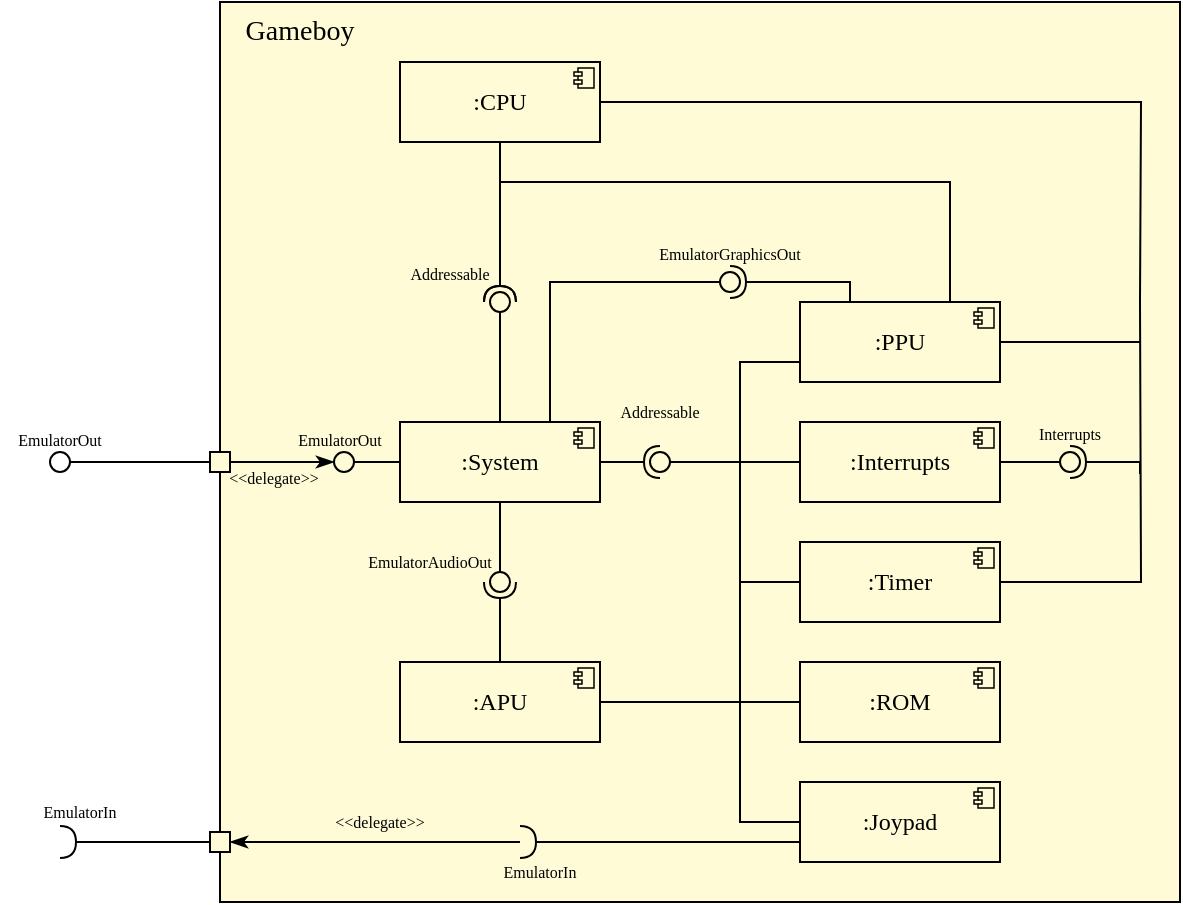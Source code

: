 <mxfile version="20.8.16" type="device"><diagram name="Page-1" id="929967ad-93f9-6ef4-fab6-5d389245f69c"><mxGraphModel dx="954" dy="674" grid="1" gridSize="10" guides="1" tooltips="1" connect="1" arrows="1" fold="1" page="1" pageScale="1.5" pageWidth="1169" pageHeight="826" background="none" math="0" shadow="0"><root><mxCell id="0" style=";html=1;"/><mxCell id="1" style=";html=1;" parent="0"/><mxCell id="gRQ-MjNsOwhOMPGZUqaO-1" value="" style="rounded=0;whiteSpace=wrap;html=1;align=left;verticalAlign=top;movable=1;resizable=1;rotatable=1;deletable=1;editable=1;locked=0;connectable=1;fillColor=#FEFBD6;" parent="1" vertex="1"><mxGeometry x="440" y="200" width="480" height="450" as="geometry"/></mxCell><mxCell id="gRQ-MjNsOwhOMPGZUqaO-2" value=":System" style="rounded=0;whiteSpace=wrap;html=1;fontFamily=CMU Serif;fillColor=#FEFBD6;" parent="1" vertex="1"><mxGeometry x="530" y="410" width="100" height="40" as="geometry"/></mxCell><mxCell id="gRQ-MjNsOwhOMPGZUqaO-37" style="edgeStyle=orthogonalEdgeStyle;rounded=0;orthogonalLoop=1;jettySize=auto;html=1;exitX=1;exitY=0.5;exitDx=0;exitDy=0;endArrow=none;endFill=0;fontFamily=CMU Serif;" parent="1" source="gRQ-MjNsOwhOMPGZUqaO-3" edge="1"><mxGeometry relative="1" as="geometry"><mxPoint x="900.0" y="350" as="targetPoint"/></mxGeometry></mxCell><mxCell id="gRQ-MjNsOwhOMPGZUqaO-3" value=":CPU" style="rounded=0;whiteSpace=wrap;html=1;fontFamily=CMU Serif;fillColor=#FEFBD6;" parent="1" vertex="1"><mxGeometry x="530" y="230" width="100" height="40" as="geometry"/></mxCell><mxCell id="gRQ-MjNsOwhOMPGZUqaO-4" value=":APU" style="rounded=0;whiteSpace=wrap;html=1;fontFamily=CMU Serif;fillColor=#FEFBD6;" parent="1" vertex="1"><mxGeometry x="530" y="530" width="100" height="40" as="geometry"/></mxCell><mxCell id="gRQ-MjNsOwhOMPGZUqaO-35" style="edgeStyle=orthogonalEdgeStyle;rounded=0;orthogonalLoop=1;jettySize=auto;html=1;exitX=1;exitY=0.5;exitDx=0;exitDy=0;endArrow=none;endFill=0;fontFamily=CMU Serif;" parent="1" source="gRQ-MjNsOwhOMPGZUqaO-5" edge="1"><mxGeometry relative="1" as="geometry"><mxPoint x="900" y="370" as="targetPoint"/><Array as="points"><mxPoint x="900" y="370"/></Array></mxGeometry></mxCell><mxCell id="gRQ-MjNsOwhOMPGZUqaO-103" style="edgeStyle=orthogonalEdgeStyle;rounded=0;orthogonalLoop=1;jettySize=auto;html=1;exitX=0;exitY=0.5;exitDx=0;exitDy=0;endArrow=none;endFill=0;fontFamily=CMU Serif;" parent="1" source="gRQ-MjNsOwhOMPGZUqaO-5" target="gRQ-MjNsOwhOMPGZUqaO-115" edge="1"><mxGeometry relative="1" as="geometry"><mxPoint x="660.0" y="420.02" as="targetPoint"/><Array as="points"><mxPoint x="730" y="380"/><mxPoint x="700" y="380"/><mxPoint x="700" y="430"/></Array></mxGeometry></mxCell><mxCell id="gRQ-MjNsOwhOMPGZUqaO-5" value=":PPU" style="rounded=0;whiteSpace=wrap;html=1;fontFamily=CMU Serif;fillColor=#FEFBD6;" parent="1" vertex="1"><mxGeometry x="730" y="350" width="100" height="40" as="geometry"/></mxCell><mxCell id="gRQ-MjNsOwhOMPGZUqaO-36" style="edgeStyle=orthogonalEdgeStyle;rounded=0;orthogonalLoop=1;jettySize=auto;html=1;exitX=1;exitY=0.5;exitDx=0;exitDy=0;endArrow=none;endFill=0;fontFamily=CMU Serif;" parent="1" source="gRQ-MjNsOwhOMPGZUqaO-6" edge="1"><mxGeometry relative="1" as="geometry"><mxPoint x="900.0" y="350" as="targetPoint"/></mxGeometry></mxCell><mxCell id="gRQ-MjNsOwhOMPGZUqaO-6" value=":Timer" style="rounded=0;whiteSpace=wrap;html=1;fontFamily=CMU Serif;fillColor=#FEFBD6;" parent="1" vertex="1"><mxGeometry x="730" y="470" width="100" height="40" as="geometry"/></mxCell><mxCell id="gRQ-MjNsOwhOMPGZUqaO-7" value=":Interrupts" style="rounded=0;whiteSpace=wrap;html=1;fontFamily=CMU Serif;fillColor=#FEFBD6;" parent="1" vertex="1"><mxGeometry x="730" y="410" width="100" height="40" as="geometry"/></mxCell><mxCell id="gRQ-MjNsOwhOMPGZUqaO-12" value="" style="rounded=0;orthogonalLoop=1;jettySize=auto;html=1;endArrow=none;endFill=0;sketch=0;sourcePerimeterSpacing=0;targetPerimeterSpacing=0;exitX=0.5;exitY=0;exitDx=0;exitDy=0;fontFamily=CMU Serif;" parent="1" source="gRQ-MjNsOwhOMPGZUqaO-2" target="gRQ-MjNsOwhOMPGZUqaO-14" edge="1"><mxGeometry relative="1" as="geometry"><mxPoint x="650" y="375" as="sourcePoint"/><mxPoint x="570" y="355" as="targetPoint"/></mxGeometry></mxCell><mxCell id="gRQ-MjNsOwhOMPGZUqaO-13" value="" style="rounded=0;orthogonalLoop=1;jettySize=auto;html=1;endArrow=halfCircle;endFill=0;entryX=0.5;entryY=0.5;endSize=6;strokeWidth=1;sketch=0;exitX=0.5;exitY=1;exitDx=0;exitDy=0;fontFamily=CMU Serif;" parent="1" source="gRQ-MjNsOwhOMPGZUqaO-3" target="gRQ-MjNsOwhOMPGZUqaO-14" edge="1"><mxGeometry relative="1" as="geometry"><mxPoint x="690" y="375" as="sourcePoint"/></mxGeometry></mxCell><mxCell id="gRQ-MjNsOwhOMPGZUqaO-14" value="" style="ellipse;whiteSpace=wrap;html=1;align=center;aspect=fixed;resizable=0;points=[];outlineConnect=0;sketch=0;fontFamily=CMU Serif;fillColor=none;" parent="1" vertex="1"><mxGeometry x="575" y="345" width="10" height="10" as="geometry"/></mxCell><mxCell id="gRQ-MjNsOwhOMPGZUqaO-15" value="" style="rounded=0;orthogonalLoop=1;jettySize=auto;html=1;endArrow=none;endFill=0;sketch=0;sourcePerimeterSpacing=0;targetPerimeterSpacing=0;exitX=0;exitY=0.5;exitDx=0;exitDy=0;fontFamily=CMU Serif;edgeStyle=orthogonalEdgeStyle;" parent="1" source="gRQ-MjNsOwhOMPGZUqaO-7" target="gRQ-MjNsOwhOMPGZUqaO-115" edge="1"><mxGeometry relative="1" as="geometry"><mxPoint x="650" y="475" as="sourcePoint"/><mxPoint x="660" y="420" as="targetPoint"/><Array as="points"/></mxGeometry></mxCell><mxCell id="gRQ-MjNsOwhOMPGZUqaO-32" value="" style="rounded=0;orthogonalLoop=1;jettySize=auto;html=1;endArrow=none;endFill=0;sketch=0;sourcePerimeterSpacing=0;targetPerimeterSpacing=0;exitX=1;exitY=0.5;exitDx=0;exitDy=0;edgeStyle=orthogonalEdgeStyle;fontFamily=CMU Serif;" parent="1" source="gRQ-MjNsOwhOMPGZUqaO-7" target="gRQ-MjNsOwhOMPGZUqaO-34" edge="1"><mxGeometry relative="1" as="geometry"><mxPoint x="855" y="350" as="sourcePoint"/></mxGeometry></mxCell><mxCell id="gRQ-MjNsOwhOMPGZUqaO-33" value="" style="rounded=0;orthogonalLoop=1;jettySize=auto;html=1;endArrow=halfCircle;endFill=0;entryX=0.5;entryY=0.5;endSize=6;strokeWidth=1;sketch=0;edgeStyle=orthogonalEdgeStyle;fontFamily=CMU Serif;" parent="1" target="gRQ-MjNsOwhOMPGZUqaO-34" edge="1"><mxGeometry relative="1" as="geometry"><mxPoint x="900" y="436" as="sourcePoint"/><Array as="points"><mxPoint x="900" y="430"/></Array></mxGeometry></mxCell><mxCell id="gRQ-MjNsOwhOMPGZUqaO-34" value="" style="ellipse;whiteSpace=wrap;html=1;align=center;aspect=fixed;resizable=0;points=[];outlineConnect=0;sketch=0;fontFamily=CMU Serif;fillColor=#FEFBD6;" parent="1" vertex="1"><mxGeometry x="860" y="425" width="10" height="10" as="geometry"/></mxCell><mxCell id="gRQ-MjNsOwhOMPGZUqaO-40" value="Addressable" style="text;html=1;strokeColor=none;fillColor=none;align=center;verticalAlign=middle;whiteSpace=wrap;rounded=0;fontSize=8;fontFamily=CMU Serif;" parent="1" vertex="1"><mxGeometry x="630" y="400" width="60" height="10" as="geometry"/></mxCell><mxCell id="gRQ-MjNsOwhOMPGZUqaO-43" value="Interrupts" style="text;html=1;strokeColor=none;fillColor=none;align=center;verticalAlign=middle;whiteSpace=wrap;rounded=0;fontSize=8;fontFamily=CMU Serif;" parent="1" vertex="1"><mxGeometry x="835" y="411" width="60" height="10" as="geometry"/></mxCell><mxCell id="gRQ-MjNsOwhOMPGZUqaO-44" value="Addressable" style="text;html=1;strokeColor=none;fillColor=none;align=center;verticalAlign=middle;whiteSpace=wrap;rounded=0;fontSize=8;fontFamily=CMU Serif;" parent="1" vertex="1"><mxGeometry x="525" y="331" width="60" height="10" as="geometry"/></mxCell><mxCell id="gRQ-MjNsOwhOMPGZUqaO-49" value="" style="rounded=0;orthogonalLoop=1;jettySize=auto;html=1;endArrow=none;endFill=0;sketch=0;sourcePerimeterSpacing=0;targetPerimeterSpacing=0;exitX=0.75;exitY=0;exitDx=0;exitDy=0;edgeStyle=orthogonalEdgeStyle;fontFamily=CMU Serif;" parent="1" source="gRQ-MjNsOwhOMPGZUqaO-2" target="gRQ-MjNsOwhOMPGZUqaO-51" edge="1"><mxGeometry relative="1" as="geometry"><mxPoint x="575" y="485" as="sourcePoint"/><Array as="points"><mxPoint x="605" y="340"/></Array></mxGeometry></mxCell><mxCell id="gRQ-MjNsOwhOMPGZUqaO-50" value="" style="rounded=0;orthogonalLoop=1;jettySize=auto;html=1;endArrow=halfCircle;endFill=0;entryX=0.5;entryY=0.5;endSize=6;strokeWidth=1;sketch=0;exitX=0.25;exitY=0;exitDx=0;exitDy=0;jumpStyle=arc;fontFamily=CMU Serif;" parent="1" source="gRQ-MjNsOwhOMPGZUqaO-5" target="gRQ-MjNsOwhOMPGZUqaO-51" edge="1"><mxGeometry relative="1" as="geometry"><mxPoint x="615" y="485" as="sourcePoint"/><Array as="points"><mxPoint x="755" y="340"/></Array></mxGeometry></mxCell><mxCell id="gRQ-MjNsOwhOMPGZUqaO-51" value="" style="ellipse;whiteSpace=wrap;html=1;align=center;aspect=fixed;resizable=0;points=[];outlineConnect=0;sketch=0;fontFamily=CMU Serif;fillColor=#FEFBD6;" parent="1" vertex="1"><mxGeometry x="690" y="335" width="10" height="10" as="geometry"/></mxCell><mxCell id="gRQ-MjNsOwhOMPGZUqaO-52" value=":Joypad" style="rounded=0;whiteSpace=wrap;html=1;fontFamily=CMU Serif;fillColor=#FEFBD6;" parent="1" vertex="1"><mxGeometry x="730" y="590" width="100" height="40" as="geometry"/></mxCell><mxCell id="gRQ-MjNsOwhOMPGZUqaO-59" value="" style="rounded=0;orthogonalLoop=1;jettySize=auto;html=1;endArrow=halfCircle;endFill=0;endSize=6;strokeWidth=1;sketch=0;exitX=0;exitY=0.75;exitDx=0;exitDy=0;fontFamily=CMU Serif;edgeStyle=orthogonalEdgeStyle;" parent="1" source="gRQ-MjNsOwhOMPGZUqaO-52" edge="1"><mxGeometry relative="1" as="geometry"><mxPoint x="629" y="705" as="sourcePoint"/><mxPoint x="590" y="620" as="targetPoint"/></mxGeometry></mxCell><mxCell id="gRQ-MjNsOwhOMPGZUqaO-61" value="EmulatorIn" style="text;html=1;strokeColor=none;fillColor=none;align=center;verticalAlign=middle;whiteSpace=wrap;rounded=0;fontSize=8;fontFamily=CMU Serif;" parent="1" vertex="1"><mxGeometry x="570" y="630" width="60" height="10" as="geometry"/></mxCell><mxCell id="gRQ-MjNsOwhOMPGZUqaO-64" style="edgeStyle=orthogonalEdgeStyle;rounded=0;orthogonalLoop=1;jettySize=auto;html=1;exitX=1;exitY=0.5;exitDx=0;exitDy=0;endArrow=none;endFill=0;startArrow=classicThin;startFill=1;fontFamily=CMU Serif;" parent="1" source="gRQ-MjNsOwhOMPGZUqaO-62" edge="1"><mxGeometry relative="1" as="geometry"><mxPoint x="590" y="620" as="targetPoint"/><Array as="points"><mxPoint x="480" y="620"/><mxPoint x="480" y="620"/></Array></mxGeometry></mxCell><mxCell id="gRQ-MjNsOwhOMPGZUqaO-62" value="" style="rounded=0;whiteSpace=wrap;html=1;fontFamily=CMU Serif;fillColor=#FEFBD6;" parent="1" vertex="1"><mxGeometry x="435" y="615" width="10" height="10" as="geometry"/></mxCell><mxCell id="gRQ-MjNsOwhOMPGZUqaO-65" value="&amp;lt;&amp;lt;delegate&amp;gt;&amp;gt;" style="text;html=1;strokeColor=none;fillColor=none;align=center;verticalAlign=middle;whiteSpace=wrap;rounded=0;fontSize=8;fontFamily=CMU Serif;" parent="1" vertex="1"><mxGeometry x="490" y="605" width="60" height="10" as="geometry"/></mxCell><mxCell id="gRQ-MjNsOwhOMPGZUqaO-66" value="" style="rounded=0;orthogonalLoop=1;jettySize=auto;html=1;endArrow=halfCircle;endFill=0;endSize=6;strokeWidth=1;sketch=0;exitX=0;exitY=0.75;exitDx=0;exitDy=0;fontFamily=CMU Serif;" parent="1" edge="1"><mxGeometry relative="1" as="geometry"><mxPoint x="435" y="620" as="sourcePoint"/><mxPoint x="360" y="620" as="targetPoint"/></mxGeometry></mxCell><mxCell id="gRQ-MjNsOwhOMPGZUqaO-67" value="EmulatorIn" style="text;html=1;strokeColor=none;fillColor=none;align=center;verticalAlign=middle;whiteSpace=wrap;rounded=0;fontSize=8;fontFamily=CMU Serif;" parent="1" vertex="1"><mxGeometry x="340" y="600" width="60" height="10" as="geometry"/></mxCell><mxCell id="gRQ-MjNsOwhOMPGZUqaO-68" value="" style="rounded=0;whiteSpace=wrap;html=1;fontFamily=CMU Serif;fillColor=#FEFBD6;" parent="1" vertex="1"><mxGeometry x="435" y="425" width="10" height="10" as="geometry"/></mxCell><mxCell id="gRQ-MjNsOwhOMPGZUqaO-69" value="" style="rounded=0;orthogonalLoop=1;jettySize=auto;html=1;endArrow=none;endFill=0;sketch=0;sourcePerimeterSpacing=0;targetPerimeterSpacing=0;exitX=0;exitY=0.5;exitDx=0;exitDy=0;fontFamily=CMU Serif;" parent="1" source="gRQ-MjNsOwhOMPGZUqaO-68" target="gRQ-MjNsOwhOMPGZUqaO-71" edge="1"><mxGeometry relative="1" as="geometry"><mxPoint x="340" y="490" as="sourcePoint"/></mxGeometry></mxCell><mxCell id="gRQ-MjNsOwhOMPGZUqaO-71" value="" style="ellipse;whiteSpace=wrap;html=1;align=center;aspect=fixed;resizable=0;points=[];outlineConnect=0;sketch=0;fontFamily=CMU Serif;" parent="1" vertex="1"><mxGeometry x="355" y="425" width="10" height="10" as="geometry"/></mxCell><mxCell id="gRQ-MjNsOwhOMPGZUqaO-72" value="EmulatorOut" style="text;html=1;strokeColor=none;fillColor=none;align=center;verticalAlign=middle;whiteSpace=wrap;rounded=0;fontSize=8;fontFamily=CMU Serif;" parent="1" vertex="1"><mxGeometry x="330" y="414" width="60" height="10" as="geometry"/></mxCell><mxCell id="gRQ-MjNsOwhOMPGZUqaO-77" value="EmulatorAudioOut" style="text;html=1;strokeColor=none;fillColor=none;align=center;verticalAlign=middle;whiteSpace=wrap;rounded=0;fontSize=8;fontFamily=CMU Serif;" parent="1" vertex="1"><mxGeometry x="515" y="475" width="60" height="10" as="geometry"/></mxCell><mxCell id="gRQ-MjNsOwhOMPGZUqaO-79" value="" style="rounded=0;orthogonalLoop=1;jettySize=auto;html=1;endArrow=none;endFill=0;sketch=0;sourcePerimeterSpacing=0;targetPerimeterSpacing=0;exitX=0;exitY=0.5;exitDx=0;exitDy=0;fontFamily=CMU Serif;" parent="1" source="gRQ-MjNsOwhOMPGZUqaO-2" target="gRQ-MjNsOwhOMPGZUqaO-80" edge="1"><mxGeometry relative="1" as="geometry"><mxPoint x="510" y="419" as="sourcePoint"/></mxGeometry></mxCell><mxCell id="gRQ-MjNsOwhOMPGZUqaO-80" value="" style="ellipse;whiteSpace=wrap;html=1;align=center;aspect=fixed;resizable=0;points=[];outlineConnect=0;sketch=0;fontFamily=CMU Serif;fillColor=#FEFBD6;" parent="1" vertex="1"><mxGeometry x="497" y="425" width="10" height="10" as="geometry"/></mxCell><mxCell id="gRQ-MjNsOwhOMPGZUqaO-81" style="rounded=0;orthogonalLoop=1;jettySize=auto;html=1;endArrow=none;endFill=0;startArrow=classicThin;startFill=1;entryX=1;entryY=0.5;entryDx=0;entryDy=0;fontFamily=CMU Serif;edgeStyle=orthogonalEdgeStyle;" parent="1" source="gRQ-MjNsOwhOMPGZUqaO-80" target="gRQ-MjNsOwhOMPGZUqaO-68" edge="1"><mxGeometry relative="1" as="geometry"><mxPoint x="480" y="550" as="sourcePoint"/><mxPoint x="600" y="640" as="targetPoint"/><Array as="points"><mxPoint x="445" y="430"/></Array></mxGeometry></mxCell><mxCell id="gRQ-MjNsOwhOMPGZUqaO-82" value="&amp;lt;&amp;lt;delegate&amp;gt;&amp;gt;" style="text;html=1;strokeColor=none;fillColor=none;align=center;verticalAlign=middle;whiteSpace=wrap;rounded=0;fontSize=8;fontFamily=CMU Serif;" parent="1" vertex="1"><mxGeometry x="437" y="433" width="60" height="10" as="geometry"/></mxCell><mxCell id="gRQ-MjNsOwhOMPGZUqaO-83" value="EmulatorOut" style="text;html=1;strokeColor=none;fillColor=none;align=center;verticalAlign=middle;whiteSpace=wrap;rounded=0;fontSize=8;fontFamily=CMU Serif;" parent="1" vertex="1"><mxGeometry x="470" y="414" width="60" height="10" as="geometry"/></mxCell><mxCell id="gRQ-MjNsOwhOMPGZUqaO-84" value="EmulatorGraphicsOut" style="text;html=1;strokeColor=none;fillColor=none;align=center;verticalAlign=middle;whiteSpace=wrap;rounded=0;fontSize=8;fontFamily=CMU Serif;" parent="1" vertex="1"><mxGeometry x="665" y="321" width="60" height="10" as="geometry"/></mxCell><mxCell id="gRQ-MjNsOwhOMPGZUqaO-85" value=":ROM" style="rounded=0;whiteSpace=wrap;html=1;fontFamily=CMU Serif;fillColor=#FEFBD6;" parent="1" vertex="1"><mxGeometry x="730" y="530" width="100" height="40" as="geometry"/></mxCell><mxCell id="gRQ-MjNsOwhOMPGZUqaO-94" value="" style="rounded=0;orthogonalLoop=1;jettySize=auto;html=1;endArrow=halfCircle;endFill=0;endSize=6;strokeWidth=1;sketch=0;exitX=0.75;exitY=0;exitDx=0;exitDy=0;edgeStyle=orthogonalEdgeStyle;fontFamily=CMU Serif;" parent="1" source="gRQ-MjNsOwhOMPGZUqaO-5" edge="1"><mxGeometry relative="1" as="geometry"><mxPoint x="570" y="310" as="sourcePoint"/><mxPoint x="580" y="350" as="targetPoint"/><Array as="points"><mxPoint x="805" y="290"/><mxPoint x="580" y="290"/></Array></mxGeometry></mxCell><mxCell id="gRQ-MjNsOwhOMPGZUqaO-105" value="" style="endArrow=none;html=1;rounded=0;endFill=0;edgeStyle=orthogonalEdgeStyle;exitX=0;exitY=0.5;exitDx=0;exitDy=0;fontFamily=CMU Serif;" parent="1" source="gRQ-MjNsOwhOMPGZUqaO-6" target="gRQ-MjNsOwhOMPGZUqaO-115" edge="1"><mxGeometry width="50" height="50" relative="1" as="geometry"><mxPoint x="630" y="540" as="sourcePoint"/><mxPoint x="660.0" y="420.02" as="targetPoint"/><Array as="points"><mxPoint x="700" y="490"/><mxPoint x="700" y="430"/></Array></mxGeometry></mxCell><mxCell id="gRQ-MjNsOwhOMPGZUqaO-108" value="" style="endArrow=none;html=1;rounded=0;endFill=0;edgeStyle=orthogonalEdgeStyle;exitX=1;exitY=0.5;exitDx=0;exitDy=0;fontFamily=CMU Serif;" parent="1" source="gRQ-MjNsOwhOMPGZUqaO-4" target="gRQ-MjNsOwhOMPGZUqaO-115" edge="1"><mxGeometry width="50" height="50" relative="1" as="geometry"><mxPoint x="740" y="500" as="sourcePoint"/><mxPoint x="660.0" y="420.02" as="targetPoint"/><Array as="points"><mxPoint x="700" y="550"/><mxPoint x="700" y="430"/></Array></mxGeometry></mxCell><mxCell id="gRQ-MjNsOwhOMPGZUqaO-109" value="" style="endArrow=none;html=1;rounded=0;endFill=0;edgeStyle=orthogonalEdgeStyle;exitX=0;exitY=0.5;exitDx=0;exitDy=0;fontFamily=CMU Serif;" parent="1" source="gRQ-MjNsOwhOMPGZUqaO-85" target="gRQ-MjNsOwhOMPGZUqaO-115" edge="1"><mxGeometry width="50" height="50" relative="1" as="geometry"><mxPoint x="740" y="580" as="sourcePoint"/><mxPoint x="660.0" y="420.02" as="targetPoint"/><Array as="points"><mxPoint x="700" y="550"/><mxPoint x="700" y="430"/></Array></mxGeometry></mxCell><mxCell id="gRQ-MjNsOwhOMPGZUqaO-114" value="" style="rounded=0;orthogonalLoop=1;jettySize=auto;html=1;endArrow=halfCircle;endFill=0;entryX=0.5;entryY=0.5;endSize=6;strokeWidth=1;sketch=0;exitX=1;exitY=0.5;exitDx=0;exitDy=0;fontFamily=CMU Serif;" parent="1" source="gRQ-MjNsOwhOMPGZUqaO-2" target="gRQ-MjNsOwhOMPGZUqaO-115" edge="1"><mxGeometry relative="1" as="geometry"><mxPoint x="675" y="450" as="sourcePoint"/></mxGeometry></mxCell><mxCell id="gRQ-MjNsOwhOMPGZUqaO-116" value="" style="endArrow=none;html=1;rounded=0;endFill=0;edgeStyle=orthogonalEdgeStyle;exitX=0;exitY=0.25;exitDx=0;exitDy=0;fontFamily=CMU Serif;" parent="1" source="gRQ-MjNsOwhOMPGZUqaO-52" target="gRQ-MjNsOwhOMPGZUqaO-115" edge="1"><mxGeometry width="50" height="50" relative="1" as="geometry"><mxPoint x="730" y="680" as="sourcePoint"/><mxPoint x="660.0" y="420.02" as="targetPoint"/><Array as="points"><mxPoint x="730" y="610"/><mxPoint x="700" y="610"/><mxPoint x="700" y="430"/></Array></mxGeometry></mxCell><mxCell id="gRQ-MjNsOwhOMPGZUqaO-115" value="" style="ellipse;whiteSpace=wrap;html=1;align=center;aspect=fixed;resizable=0;points=[];outlineConnect=0;sketch=0;fontFamily=CMU Serif;fillColor=#FEFBD6;" parent="1" vertex="1"><mxGeometry x="655" y="425" width="10" height="10" as="geometry"/></mxCell><mxCell id="gRQ-MjNsOwhOMPGZUqaO-119" value="" style="rounded=0;orthogonalLoop=1;jettySize=auto;html=1;endArrow=none;endFill=0;sketch=0;sourcePerimeterSpacing=0;targetPerimeterSpacing=0;exitX=0.5;exitY=1;exitDx=0;exitDy=0;fontFamily=CMU Serif;" parent="1" source="gRQ-MjNsOwhOMPGZUqaO-2" target="gRQ-MjNsOwhOMPGZUqaO-121" edge="1"><mxGeometry relative="1" as="geometry"><mxPoint x="500" y="490" as="sourcePoint"/></mxGeometry></mxCell><mxCell id="gRQ-MjNsOwhOMPGZUqaO-120" value="" style="rounded=0;orthogonalLoop=1;jettySize=auto;html=1;endArrow=halfCircle;endFill=0;entryX=0.5;entryY=0.5;endSize=6;strokeWidth=1;sketch=0;edgeStyle=orthogonalEdgeStyle;fontFamily=CMU Serif;exitX=0.5;exitY=0;exitDx=0;exitDy=0;" parent="1" source="gRQ-MjNsOwhOMPGZUqaO-4" target="gRQ-MjNsOwhOMPGZUqaO-121" edge="1"><mxGeometry relative="1" as="geometry"><mxPoint x="620" y="510" as="sourcePoint"/><Array as="points"/></mxGeometry></mxCell><mxCell id="gRQ-MjNsOwhOMPGZUqaO-121" value="" style="ellipse;whiteSpace=wrap;html=1;align=center;aspect=fixed;resizable=0;points=[];outlineConnect=0;sketch=0;fontFamily=CMU Serif;fillColor=#FEFBD6;" parent="1" vertex="1"><mxGeometry x="575" y="485" width="10" height="10" as="geometry"/></mxCell><mxCell id="gRQ-MjNsOwhOMPGZUqaO-127" value="Gameboy" style="text;html=1;strokeColor=none;fillColor=none;align=center;verticalAlign=middle;whiteSpace=wrap;rounded=0;fontSize=14;fontFamily=CMU Serif;" parent="1" vertex="1"><mxGeometry x="440" y="200" width="80" height="30" as="geometry"/></mxCell><mxCell id="gRQ-MjNsOwhOMPGZUqaO-132" value="" style="shape=module;jettyWidth=4;jettyHeight=2;strokeWidth=0.75;fillColor=none;" parent="1" vertex="1"><mxGeometry x="817" y="533" width="10" height="10" as="geometry"/></mxCell><mxCell id="gRQ-MjNsOwhOMPGZUqaO-133" value="" style="shape=module;jettyWidth=4;jettyHeight=2;strokeWidth=0.75;fillColor=none;" parent="1" vertex="1"><mxGeometry x="817" y="593" width="10" height="10" as="geometry"/></mxCell><mxCell id="gRQ-MjNsOwhOMPGZUqaO-134" value="" style="shape=module;jettyWidth=4;jettyHeight=2;strokeWidth=0.75;fillColor=none;" parent="1" vertex="1"><mxGeometry x="817" y="473" width="10" height="10" as="geometry"/></mxCell><mxCell id="gRQ-MjNsOwhOMPGZUqaO-135" value="" style="shape=module;jettyWidth=4;jettyHeight=2;strokeWidth=0.75;fillColor=none;" parent="1" vertex="1"><mxGeometry x="817" y="413" width="10" height="10" as="geometry"/></mxCell><mxCell id="gRQ-MjNsOwhOMPGZUqaO-136" value="" style="shape=module;jettyWidth=4;jettyHeight=2;strokeWidth=0.75;fillColor=none;" parent="1" vertex="1"><mxGeometry x="817" y="353" width="10" height="10" as="geometry"/></mxCell><mxCell id="gRQ-MjNsOwhOMPGZUqaO-137" value="" style="shape=module;jettyWidth=4;jettyHeight=2;strokeWidth=0.75;fillColor=none;" parent="1" vertex="1"><mxGeometry x="617" y="533" width="10" height="10" as="geometry"/></mxCell><mxCell id="gRQ-MjNsOwhOMPGZUqaO-138" value="" style="shape=module;jettyWidth=4;jettyHeight=2;strokeWidth=0.75;fillColor=none;" parent="1" vertex="1"><mxGeometry x="617" y="413" width="10" height="10" as="geometry"/></mxCell><mxCell id="gRQ-MjNsOwhOMPGZUqaO-139" value="" style="shape=module;jettyWidth=4;jettyHeight=2;strokeWidth=0.75;fillColor=none;" parent="1" vertex="1"><mxGeometry x="617" y="233" width="10" height="10" as="geometry"/></mxCell></root></mxGraphModel></diagram></mxfile>
